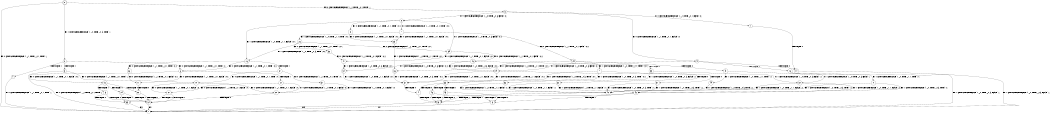 digraph BCG {
size = "7, 10.5";
center = TRUE;
node [shape = circle];
0 [peripheries = 2];
0 -> 1 [label = "EX !0 !ATOMIC_EXCH_BRANCH (1, +1, TRUE, +0, 1, TRUE) !::"];
0 -> 2 [label = "EX !1 !ATOMIC_EXCH_BRANCH (1, +0, TRUE, +0, 3, TRUE) !::"];
0 -> 3 [label = "EX !0 !ATOMIC_EXCH_BRANCH (1, +1, TRUE, +0, 1, TRUE) !::"];
2 -> 4 [label = "TERMINATE !1"];
2 -> 5 [label = "TERMINATE !1"];
2 -> 6 [label = "EX !0 !ATOMIC_EXCH_BRANCH (1, +1, TRUE, +0, 1, TRUE) !:1:"];
3 -> 7 [label = "EX !0 !ATOMIC_EXCH_BRANCH (1, +1, TRUE, +0, 1, FALSE) !:0:"];
3 -> 8 [label = "EX !1 !ATOMIC_EXCH_BRANCH (1, +0, TRUE, +0, 3, FALSE) !:0:"];
3 -> 9 [label = "EX !0 !ATOMIC_EXCH_BRANCH (1, +1, TRUE, +0, 1, FALSE) !:0:"];
4 -> 1 [label = "EX !0 !ATOMIC_EXCH_BRANCH (1, +1, TRUE, +0, 1, TRUE) !::"];
5 -> 1 [label = "EX !0 !ATOMIC_EXCH_BRANCH (1, +1, TRUE, +0, 1, TRUE) !::"];
5 -> 10 [label = "EX !0 !ATOMIC_EXCH_BRANCH (1, +1, TRUE, +0, 1, TRUE) !::"];
6 -> 11 [label = "EX !0 !ATOMIC_EXCH_BRANCH (1, +1, TRUE, +0, 1, FALSE) !:0:1:"];
6 -> 12 [label = "TERMINATE !1"];
6 -> 13 [label = "EX !0 !ATOMIC_EXCH_BRANCH (1, +1, TRUE, +0, 1, FALSE) !:0:1:"];
7 -> 14 [label = "TERMINATE !0"];
8 -> 15 [label = "EX !0 !ATOMIC_EXCH_BRANCH (1, +1, TRUE, +0, 1, TRUE) !:0:1:"];
8 -> 16 [label = "EX !1 !ATOMIC_EXCH_BRANCH (1, +0, TRUE, +1, 1, FALSE) !:0:1:"];
8 -> 17 [label = "EX !0 !ATOMIC_EXCH_BRANCH (1, +1, TRUE, +0, 1, TRUE) !:0:1:"];
9 -> 14 [label = "TERMINATE !0"];
9 -> 18 [label = "TERMINATE !0"];
9 -> 19 [label = "EX !1 !ATOMIC_EXCH_BRANCH (1, +0, TRUE, +0, 3, FALSE) !:0:"];
10 -> 20 [label = "EX !0 !ATOMIC_EXCH_BRANCH (1, +1, TRUE, +0, 1, FALSE) !:0:"];
10 -> 21 [label = "EX !0 !ATOMIC_EXCH_BRANCH (1, +1, TRUE, +0, 1, FALSE) !:0:"];
11 -> 22 [label = "TERMINATE !0"];
12 -> 20 [label = "EX !0 !ATOMIC_EXCH_BRANCH (1, +1, TRUE, +0, 1, FALSE) !:0:"];
12 -> 21 [label = "EX !0 !ATOMIC_EXCH_BRANCH (1, +1, TRUE, +0, 1, FALSE) !:0:"];
13 -> 22 [label = "TERMINATE !0"];
13 -> 23 [label = "TERMINATE !1"];
13 -> 24 [label = "TERMINATE !0"];
14 -> 1 [label = "EX !1 !ATOMIC_EXCH_BRANCH (1, +0, TRUE, +0, 3, FALSE) !::"];
15 -> 25 [label = "EX !0 !ATOMIC_EXCH_BRANCH (1, +1, TRUE, +0, 1, FALSE) !:0:1:"];
16 -> 26 [label = "EX !0 !ATOMIC_EXCH_BRANCH (1, +1, TRUE, +0, 1, TRUE) !:0:1:"];
16 -> 27 [label = "TERMINATE !1"];
16 -> 6 [label = "EX !0 !ATOMIC_EXCH_BRANCH (1, +1, TRUE, +0, 1, TRUE) !:0:1:"];
17 -> 25 [label = "EX !0 !ATOMIC_EXCH_BRANCH (1, +1, TRUE, +0, 1, FALSE) !:0:1:"];
17 -> 28 [label = "EX !1 !ATOMIC_EXCH_BRANCH (1, +0, TRUE, +1, 1, TRUE) !:0:1:"];
17 -> 29 [label = "EX !0 !ATOMIC_EXCH_BRANCH (1, +1, TRUE, +0, 1, FALSE) !:0:1:"];
18 -> 1 [label = "EX !1 !ATOMIC_EXCH_BRANCH (1, +0, TRUE, +0, 3, FALSE) !::"];
18 -> 30 [label = "EX !1 !ATOMIC_EXCH_BRANCH (1, +0, TRUE, +0, 3, FALSE) !::"];
19 -> 31 [label = "EX !1 !ATOMIC_EXCH_BRANCH (1, +0, TRUE, +1, 1, FALSE) !:0:1:"];
19 -> 32 [label = "TERMINATE !0"];
19 -> 33 [label = "EX !1 !ATOMIC_EXCH_BRANCH (1, +0, TRUE, +1, 1, FALSE) !:0:1:"];
20 -> 34 [label = "TERMINATE !0"];
21 -> 34 [label = "TERMINATE !0"];
21 -> 35 [label = "TERMINATE !0"];
22 -> 34 [label = "TERMINATE !1"];
23 -> 34 [label = "TERMINATE !0"];
23 -> 35 [label = "TERMINATE !0"];
24 -> 34 [label = "TERMINATE !1"];
24 -> 35 [label = "TERMINATE !1"];
25 -> 36 [label = "EX !1 !ATOMIC_EXCH_BRANCH (1, +0, TRUE, +1, 1, TRUE) !:0:1:"];
26 -> 11 [label = "EX !0 !ATOMIC_EXCH_BRANCH (1, +1, TRUE, +0, 1, FALSE) !:0:1:"];
27 -> 37 [label = "EX !0 !ATOMIC_EXCH_BRANCH (1, +1, TRUE, +0, 1, TRUE) !:0:"];
27 -> 10 [label = "EX !0 !ATOMIC_EXCH_BRANCH (1, +1, TRUE, +0, 1, TRUE) !:0:"];
28 -> 38 [label = "EX !0 !ATOMIC_EXCH_BRANCH (1, +1, TRUE, +0, 1, TRUE) !:0:1:"];
28 -> 16 [label = "EX !1 !ATOMIC_EXCH_BRANCH (1, +0, TRUE, +0, 3, TRUE) !:0:1:"];
28 -> 39 [label = "EX !0 !ATOMIC_EXCH_BRANCH (1, +1, TRUE, +0, 1, TRUE) !:0:1:"];
29 -> 36 [label = "EX !1 !ATOMIC_EXCH_BRANCH (1, +0, TRUE, +1, 1, TRUE) !:0:1:"];
29 -> 40 [label = "TERMINATE !0"];
29 -> 41 [label = "EX !1 !ATOMIC_EXCH_BRANCH (1, +0, TRUE, +1, 1, TRUE) !:0:1:"];
30 -> 42 [label = "EX !1 !ATOMIC_EXCH_BRANCH (1, +0, TRUE, +1, 1, FALSE) !:1:"];
30 -> 43 [label = "EX !1 !ATOMIC_EXCH_BRANCH (1, +0, TRUE, +1, 1, FALSE) !:1:"];
31 -> 44 [label = "TERMINATE !0"];
32 -> 42 [label = "EX !1 !ATOMIC_EXCH_BRANCH (1, +0, TRUE, +1, 1, FALSE) !:1:"];
32 -> 43 [label = "EX !1 !ATOMIC_EXCH_BRANCH (1, +0, TRUE, +1, 1, FALSE) !:1:"];
33 -> 44 [label = "TERMINATE !0"];
33 -> 45 [label = "TERMINATE !1"];
33 -> 46 [label = "TERMINATE !0"];
34 -> 1 [label = "exit"];
35 -> 1 [label = "exit"];
36 -> 31 [label = "EX !1 !ATOMIC_EXCH_BRANCH (1, +0, TRUE, +0, 3, TRUE) !:0:1:"];
37 -> 20 [label = "EX !0 !ATOMIC_EXCH_BRANCH (1, +1, TRUE, +0, 1, FALSE) !:0:"];
38 -> 47 [label = "EX !0 !ATOMIC_EXCH_BRANCH (1, +1, TRUE, +0, 1, FALSE) !:0:1:"];
39 -> 47 [label = "EX !0 !ATOMIC_EXCH_BRANCH (1, +1, TRUE, +0, 1, FALSE) !:0:1:"];
39 -> 8 [label = "EX !1 !ATOMIC_EXCH_BRANCH (1, +0, TRUE, +0, 3, FALSE) !:0:1:"];
39 -> 48 [label = "EX !0 !ATOMIC_EXCH_BRANCH (1, +1, TRUE, +0, 1, FALSE) !:0:1:"];
40 -> 49 [label = "EX !1 !ATOMIC_EXCH_BRANCH (1, +0, TRUE, +1, 1, TRUE) !:1:"];
40 -> 50 [label = "EX !1 !ATOMIC_EXCH_BRANCH (1, +0, TRUE, +1, 1, TRUE) !:1:"];
41 -> 31 [label = "EX !1 !ATOMIC_EXCH_BRANCH (1, +0, TRUE, +0, 3, TRUE) !:0:1:"];
41 -> 51 [label = "TERMINATE !0"];
41 -> 33 [label = "EX !1 !ATOMIC_EXCH_BRANCH (1, +0, TRUE, +0, 3, TRUE) !:0:1:"];
42 -> 52 [label = "TERMINATE !1"];
43 -> 52 [label = "TERMINATE !1"];
43 -> 53 [label = "TERMINATE !1"];
44 -> 52 [label = "TERMINATE !1"];
45 -> 52 [label = "TERMINATE !0"];
45 -> 53 [label = "TERMINATE !0"];
46 -> 52 [label = "TERMINATE !1"];
46 -> 53 [label = "TERMINATE !1"];
47 -> 54 [label = "EX !1 !ATOMIC_EXCH_BRANCH (1, +0, TRUE, +0, 3, FALSE) !:0:1:"];
48 -> 54 [label = "EX !1 !ATOMIC_EXCH_BRANCH (1, +0, TRUE, +0, 3, FALSE) !:0:1:"];
48 -> 55 [label = "TERMINATE !0"];
48 -> 19 [label = "EX !1 !ATOMIC_EXCH_BRANCH (1, +0, TRUE, +0, 3, FALSE) !:0:1:"];
49 -> 42 [label = "EX !1 !ATOMIC_EXCH_BRANCH (1, +0, TRUE, +0, 3, TRUE) !:1:"];
50 -> 42 [label = "EX !1 !ATOMIC_EXCH_BRANCH (1, +0, TRUE, +0, 3, TRUE) !:1:"];
50 -> 43 [label = "EX !1 !ATOMIC_EXCH_BRANCH (1, +0, TRUE, +0, 3, TRUE) !:1:"];
51 -> 42 [label = "EX !1 !ATOMIC_EXCH_BRANCH (1, +0, TRUE, +0, 3, TRUE) !:1:"];
51 -> 43 [label = "EX !1 !ATOMIC_EXCH_BRANCH (1, +0, TRUE, +0, 3, TRUE) !:1:"];
52 -> 1 [label = "exit"];
53 -> 1 [label = "exit"];
54 -> 31 [label = "EX !1 !ATOMIC_EXCH_BRANCH (1, +0, TRUE, +1, 1, FALSE) !:0:1:"];
55 -> 56 [label = "EX !1 !ATOMIC_EXCH_BRANCH (1, +0, TRUE, +0, 3, FALSE) !:1:"];
55 -> 30 [label = "EX !1 !ATOMIC_EXCH_BRANCH (1, +0, TRUE, +0, 3, FALSE) !:1:"];
56 -> 42 [label = "EX !1 !ATOMIC_EXCH_BRANCH (1, +0, TRUE, +1, 1, FALSE) !:1:"];
}
